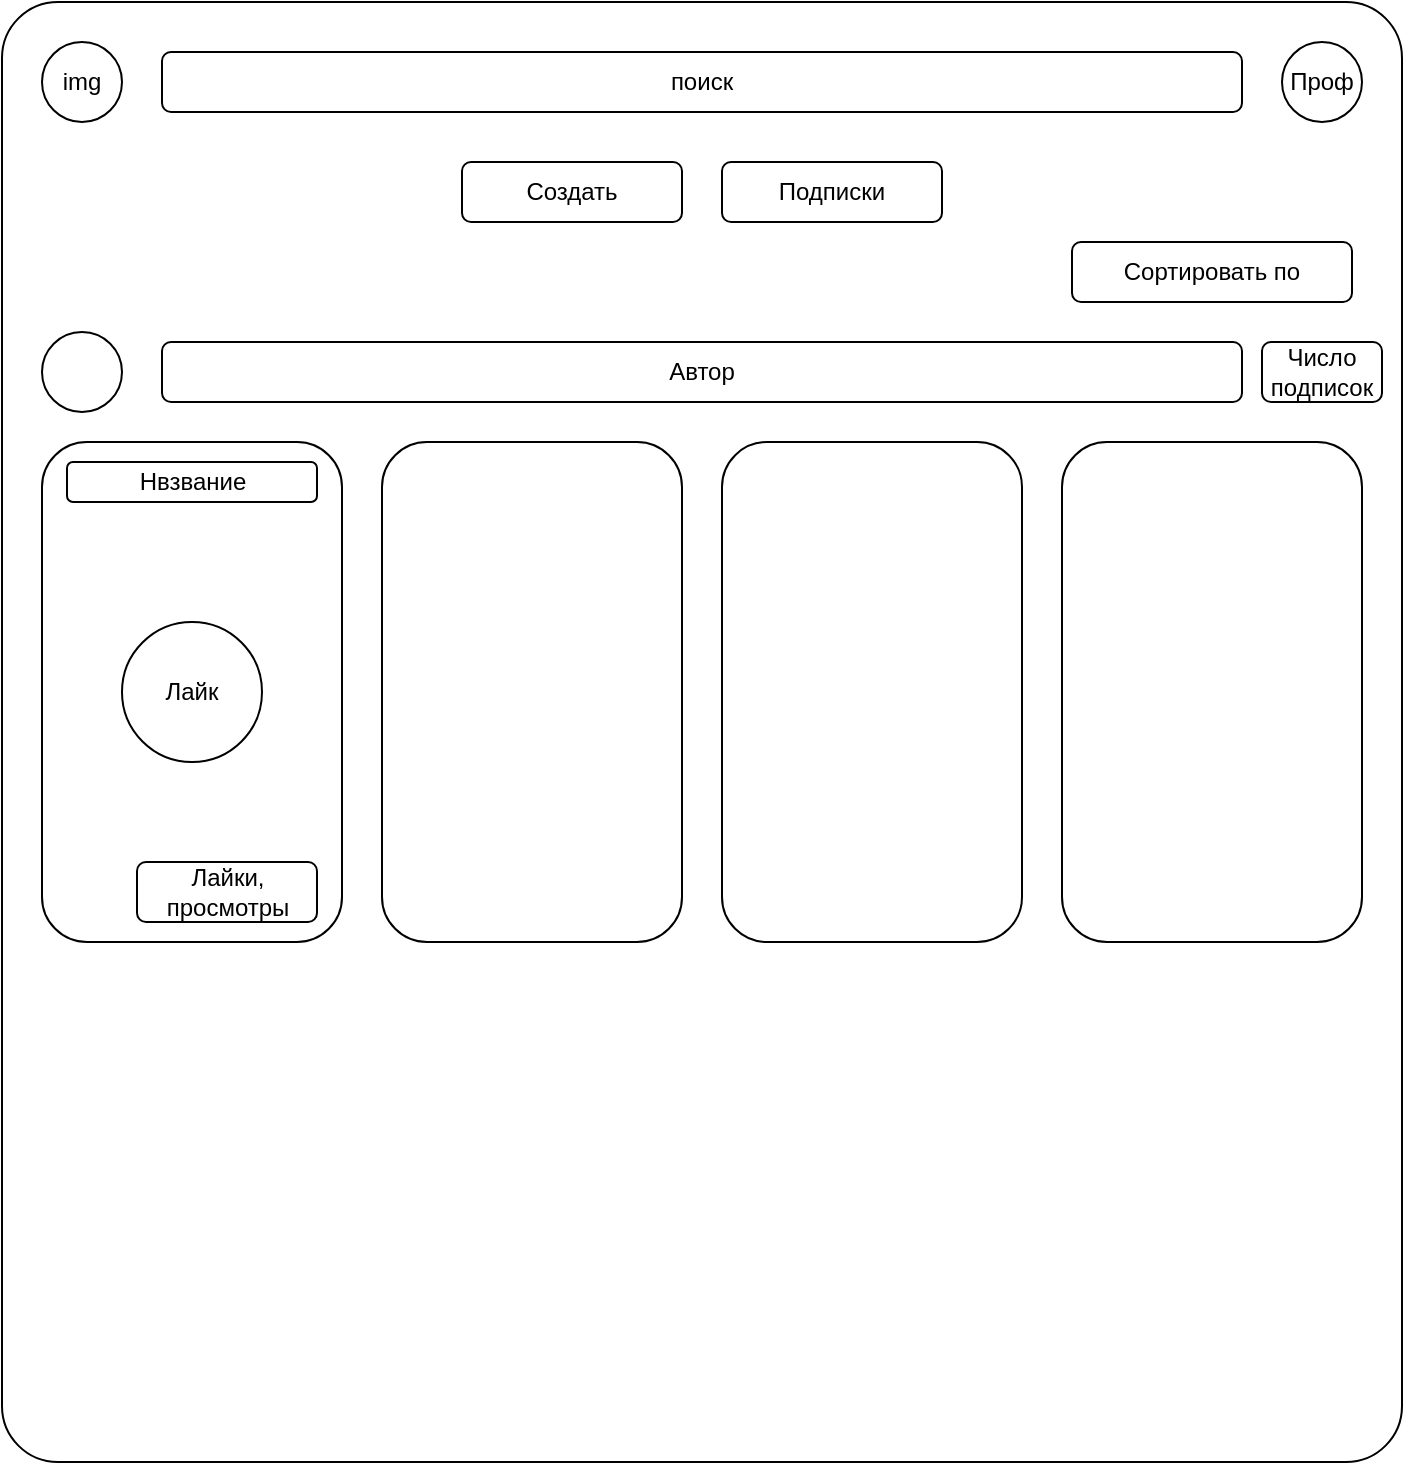 <mxfile>
    <diagram id="bjf3nbzIuBMz5buv9w3b" name="Page-1">
        <mxGraphModel dx="933" dy="599" grid="1" gridSize="10" guides="1" tooltips="1" connect="1" arrows="1" fold="1" page="1" pageScale="1" pageWidth="850" pageHeight="1100" math="0" shadow="0">
            <root>
                <mxCell id="0"/>
                <mxCell id="1" parent="0"/>
                <mxCell id="2" value="" style="rounded=1;whiteSpace=wrap;html=1;arcSize=4;" parent="1" vertex="1">
                    <mxGeometry x="110" y="40" width="700" height="730" as="geometry"/>
                </mxCell>
                <mxCell id="3" value="img" style="ellipse;whiteSpace=wrap;html=1;aspect=fixed;" parent="1" vertex="1">
                    <mxGeometry x="130" y="60" width="40" height="40" as="geometry"/>
                </mxCell>
                <mxCell id="4" value="поиск" style="rounded=1;whiteSpace=wrap;html=1;" parent="1" vertex="1">
                    <mxGeometry x="190" y="65" width="540" height="30" as="geometry"/>
                </mxCell>
                <mxCell id="8" value="Проф" style="ellipse;whiteSpace=wrap;html=1;aspect=fixed;" parent="1" vertex="1">
                    <mxGeometry x="750" y="60" width="40" height="40" as="geometry"/>
                </mxCell>
                <mxCell id="9" value="Создать" style="rounded=1;whiteSpace=wrap;html=1;" parent="1" vertex="1">
                    <mxGeometry x="340" y="120" width="110" height="30" as="geometry"/>
                </mxCell>
                <mxCell id="12" value="Подписки" style="rounded=1;whiteSpace=wrap;html=1;" parent="1" vertex="1">
                    <mxGeometry x="470" y="120" width="110" height="30" as="geometry"/>
                </mxCell>
                <mxCell id="13" value="" style="rounded=1;whiteSpace=wrap;html=1;" vertex="1" parent="1">
                    <mxGeometry x="130" y="260" width="150" height="250" as="geometry"/>
                </mxCell>
                <mxCell id="15" value="Автор" style="rounded=1;whiteSpace=wrap;html=1;" vertex="1" parent="1">
                    <mxGeometry x="190" y="210" width="540" height="30" as="geometry"/>
                </mxCell>
                <mxCell id="16" value="" style="rounded=1;whiteSpace=wrap;html=1;" vertex="1" parent="1">
                    <mxGeometry x="300" y="260" width="150" height="250" as="geometry"/>
                </mxCell>
                <mxCell id="17" value="" style="rounded=1;whiteSpace=wrap;html=1;" vertex="1" parent="1">
                    <mxGeometry x="470" y="260" width="150" height="250" as="geometry"/>
                </mxCell>
                <mxCell id="18" value="" style="rounded=1;whiteSpace=wrap;html=1;" vertex="1" parent="1">
                    <mxGeometry x="640" y="260" width="150" height="250" as="geometry"/>
                </mxCell>
                <mxCell id="25" value="Лайк" style="ellipse;whiteSpace=wrap;html=1;aspect=fixed;" vertex="1" parent="1">
                    <mxGeometry x="170" y="350" width="70" height="70" as="geometry"/>
                </mxCell>
                <mxCell id="27" value="Сортировать по" style="rounded=1;whiteSpace=wrap;html=1;" vertex="1" parent="1">
                    <mxGeometry x="645" y="160" width="140" height="30" as="geometry"/>
                </mxCell>
                <mxCell id="30" value="" style="ellipse;whiteSpace=wrap;html=1;aspect=fixed;" vertex="1" parent="1">
                    <mxGeometry x="130" y="205" width="40" height="40" as="geometry"/>
                </mxCell>
                <mxCell id="31" value="Число&lt;br&gt;подписок" style="rounded=1;whiteSpace=wrap;html=1;" vertex="1" parent="1">
                    <mxGeometry x="740" y="210" width="60" height="30" as="geometry"/>
                </mxCell>
                <mxCell id="32" value="Лайки,&lt;br&gt;просмотры" style="rounded=1;whiteSpace=wrap;html=1;" vertex="1" parent="1">
                    <mxGeometry x="177.5" y="470" width="90" height="30" as="geometry"/>
                </mxCell>
                <mxCell id="33" value="Нвзвание" style="rounded=1;whiteSpace=wrap;html=1;" vertex="1" parent="1">
                    <mxGeometry x="142.5" y="270" width="125" height="20" as="geometry"/>
                </mxCell>
            </root>
        </mxGraphModel>
    </diagram>
</mxfile>